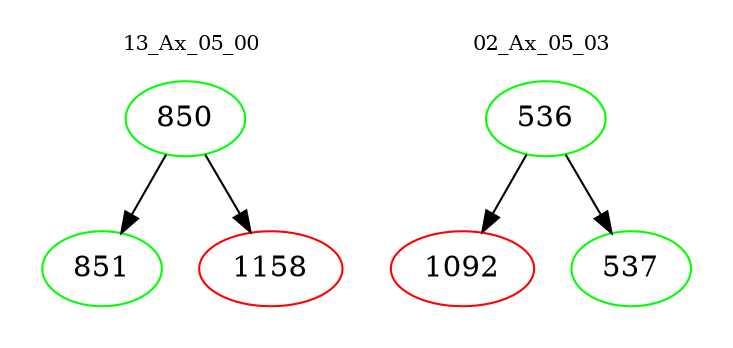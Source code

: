 digraph{
subgraph cluster_0 {
color = white
label = "13_Ax_05_00";
fontsize=10;
T0_850 [label="850", color="green"]
T0_850 -> T0_851 [color="black"]
T0_851 [label="851", color="green"]
T0_850 -> T0_1158 [color="black"]
T0_1158 [label="1158", color="red"]
}
subgraph cluster_1 {
color = white
label = "02_Ax_05_03";
fontsize=10;
T1_536 [label="536", color="green"]
T1_536 -> T1_1092 [color="black"]
T1_1092 [label="1092", color="red"]
T1_536 -> T1_537 [color="black"]
T1_537 [label="537", color="green"]
}
}
